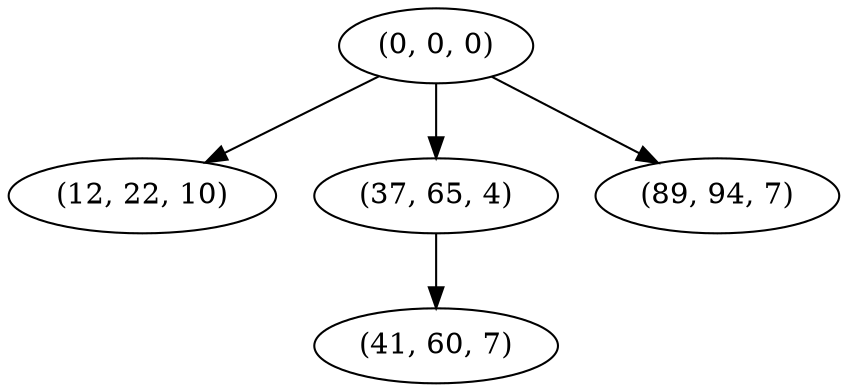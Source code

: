digraph tree {
    "(0, 0, 0)";
    "(12, 22, 10)";
    "(37, 65, 4)";
    "(41, 60, 7)";
    "(89, 94, 7)";
    "(0, 0, 0)" -> "(12, 22, 10)";
    "(0, 0, 0)" -> "(37, 65, 4)";
    "(0, 0, 0)" -> "(89, 94, 7)";
    "(37, 65, 4)" -> "(41, 60, 7)";
}
